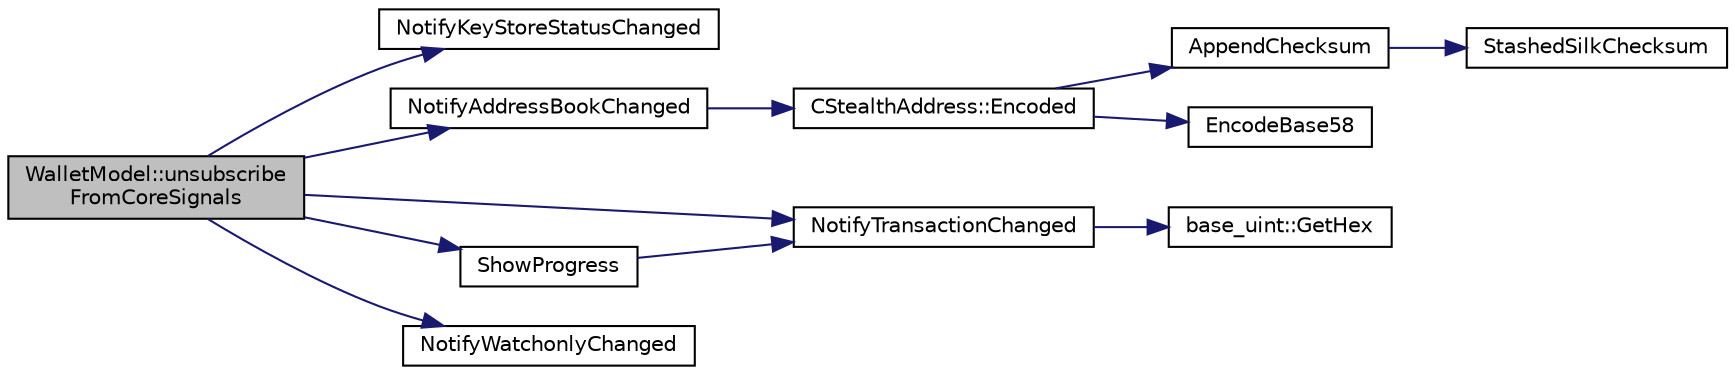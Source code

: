 digraph "WalletModel::unsubscribeFromCoreSignals"
{
  edge [fontname="Helvetica",fontsize="10",labelfontname="Helvetica",labelfontsize="10"];
  node [fontname="Helvetica",fontsize="10",shape=record];
  rankdir="LR";
  Node1660 [label="WalletModel::unsubscribe\lFromCoreSignals",height=0.2,width=0.4,color="black", fillcolor="grey75", style="filled", fontcolor="black"];
  Node1660 -> Node1661 [color="midnightblue",fontsize="10",style="solid",fontname="Helvetica"];
  Node1661 [label="NotifyKeyStoreStatusChanged",height=0.2,width=0.4,color="black", fillcolor="white", style="filled",URL="$d8/d9b/walletmodel_8cpp.html#aab2580f1947ed929cf2cea77c0f50dba"];
  Node1660 -> Node1662 [color="midnightblue",fontsize="10",style="solid",fontname="Helvetica"];
  Node1662 [label="NotifyAddressBookChanged",height=0.2,width=0.4,color="black", fillcolor="white", style="filled",URL="$d8/d9b/walletmodel_8cpp.html#ab4e3d5ba1daba2e9a4cdd0d20bf25833"];
  Node1662 -> Node1663 [color="midnightblue",fontsize="10",style="solid",fontname="Helvetica"];
  Node1663 [label="CStealthAddress::Encoded",height=0.2,width=0.4,color="black", fillcolor="white", style="filled",URL="$d6/d37/class_c_stealth_address.html#a1318c3f56f64354f4c909380ba692c91"];
  Node1663 -> Node1664 [color="midnightblue",fontsize="10",style="solid",fontname="Helvetica"];
  Node1664 [label="AppendChecksum",height=0.2,width=0.4,color="black", fillcolor="white", style="filled",URL="$db/d2d/stealth_8cpp.html#aa4f182dc0efd181cef81ca75ae960533"];
  Node1664 -> Node1665 [color="midnightblue",fontsize="10",style="solid",fontname="Helvetica"];
  Node1665 [label="StashedSilkChecksum",height=0.2,width=0.4,color="black", fillcolor="white", style="filled",URL="$db/d2d/stealth_8cpp.html#abb79a3b98a10b85daf3f3ff35c1cbfa8"];
  Node1663 -> Node1666 [color="midnightblue",fontsize="10",style="solid",fontname="Helvetica"];
  Node1666 [label="EncodeBase58",height=0.2,width=0.4,color="black", fillcolor="white", style="filled",URL="$db/d9c/base58_8cpp.html#a8d6f0e9d5df175b4966dcede31dc90ad",tooltip="Encode a byte sequence as a base58-encoded string. "];
  Node1660 -> Node1667 [color="midnightblue",fontsize="10",style="solid",fontname="Helvetica"];
  Node1667 [label="NotifyTransactionChanged",height=0.2,width=0.4,color="black", fillcolor="white", style="filled",URL="$d8/d9b/walletmodel_8cpp.html#a630438ead9c8da8f60b372df0e6e7405"];
  Node1667 -> Node1668 [color="midnightblue",fontsize="10",style="solid",fontname="Helvetica"];
  Node1668 [label="base_uint::GetHex",height=0.2,width=0.4,color="black", fillcolor="white", style="filled",URL="$da/df7/classbase__uint.html#ae5e7b7481de91ebead20eebd5d685441"];
  Node1660 -> Node1669 [color="midnightblue",fontsize="10",style="solid",fontname="Helvetica"];
  Node1669 [label="ShowProgress",height=0.2,width=0.4,color="black", fillcolor="white", style="filled",URL="$d8/d9b/walletmodel_8cpp.html#ad90e039bd1291397caab3dbc49947a6a"];
  Node1669 -> Node1667 [color="midnightblue",fontsize="10",style="solid",fontname="Helvetica"];
  Node1660 -> Node1670 [color="midnightblue",fontsize="10",style="solid",fontname="Helvetica"];
  Node1670 [label="NotifyWatchonlyChanged",height=0.2,width=0.4,color="black", fillcolor="white", style="filled",URL="$d8/d9b/walletmodel_8cpp.html#a6c9555da4fe0c7643b7ea96f8bc2475b"];
}
